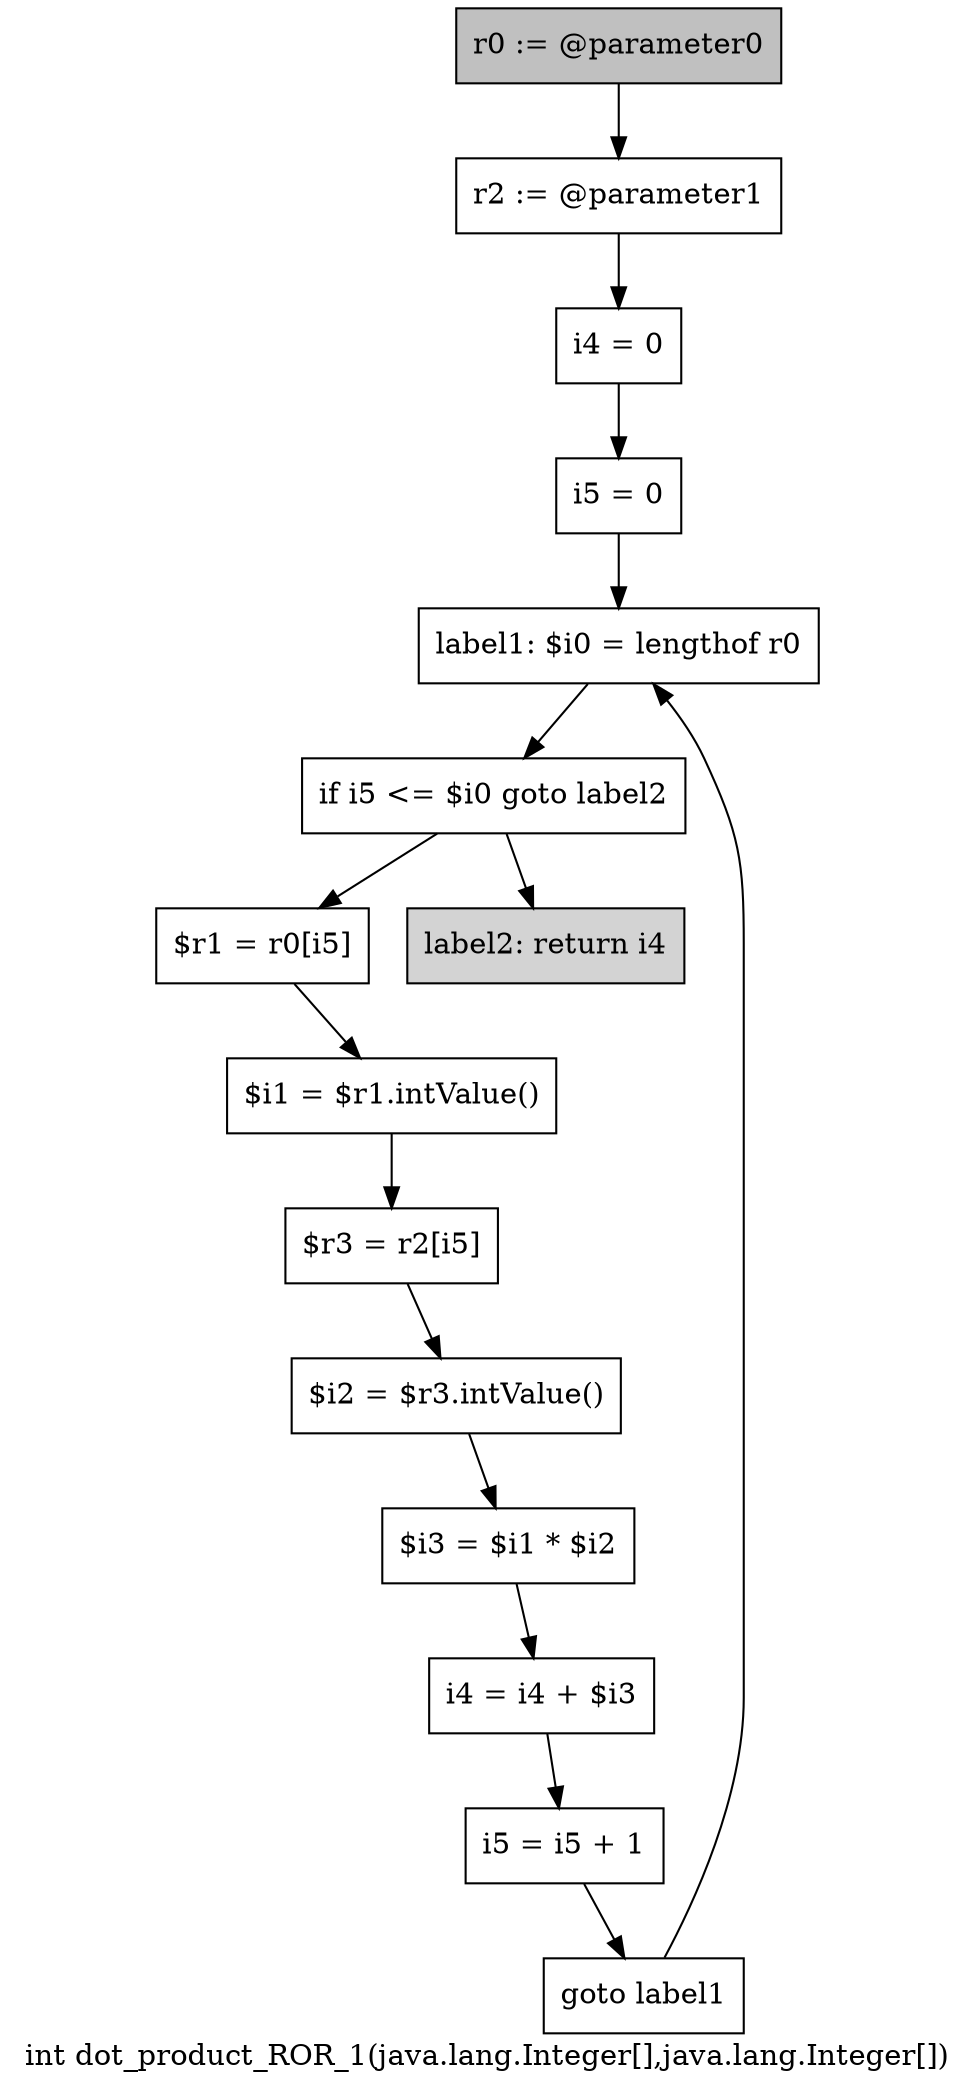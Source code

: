 digraph "int dot_product_ROR_1(java.lang.Integer[],java.lang.Integer[])" {
    label="int dot_product_ROR_1(java.lang.Integer[],java.lang.Integer[])";
    node [shape=box];
    "0" [style=filled,fillcolor=gray,label="r0 := @parameter0",];
    "1" [label="r2 := @parameter1",];
    "0"->"1";
    "2" [label="i4 = 0",];
    "1"->"2";
    "3" [label="i5 = 0",];
    "2"->"3";
    "4" [label="label1: $i0 = lengthof r0",];
    "3"->"4";
    "5" [label="if i5 <= $i0 goto label2",];
    "4"->"5";
    "6" [label="$r1 = r0[i5]",];
    "5"->"6";
    "14" [style=filled,fillcolor=lightgray,label="label2: return i4",];
    "5"->"14";
    "7" [label="$i1 = $r1.intValue()",];
    "6"->"7";
    "8" [label="$r3 = r2[i5]",];
    "7"->"8";
    "9" [label="$i2 = $r3.intValue()",];
    "8"->"9";
    "10" [label="$i3 = $i1 * $i2",];
    "9"->"10";
    "11" [label="i4 = i4 + $i3",];
    "10"->"11";
    "12" [label="i5 = i5 + 1",];
    "11"->"12";
    "13" [label="goto label1",];
    "12"->"13";
    "13"->"4";
}
